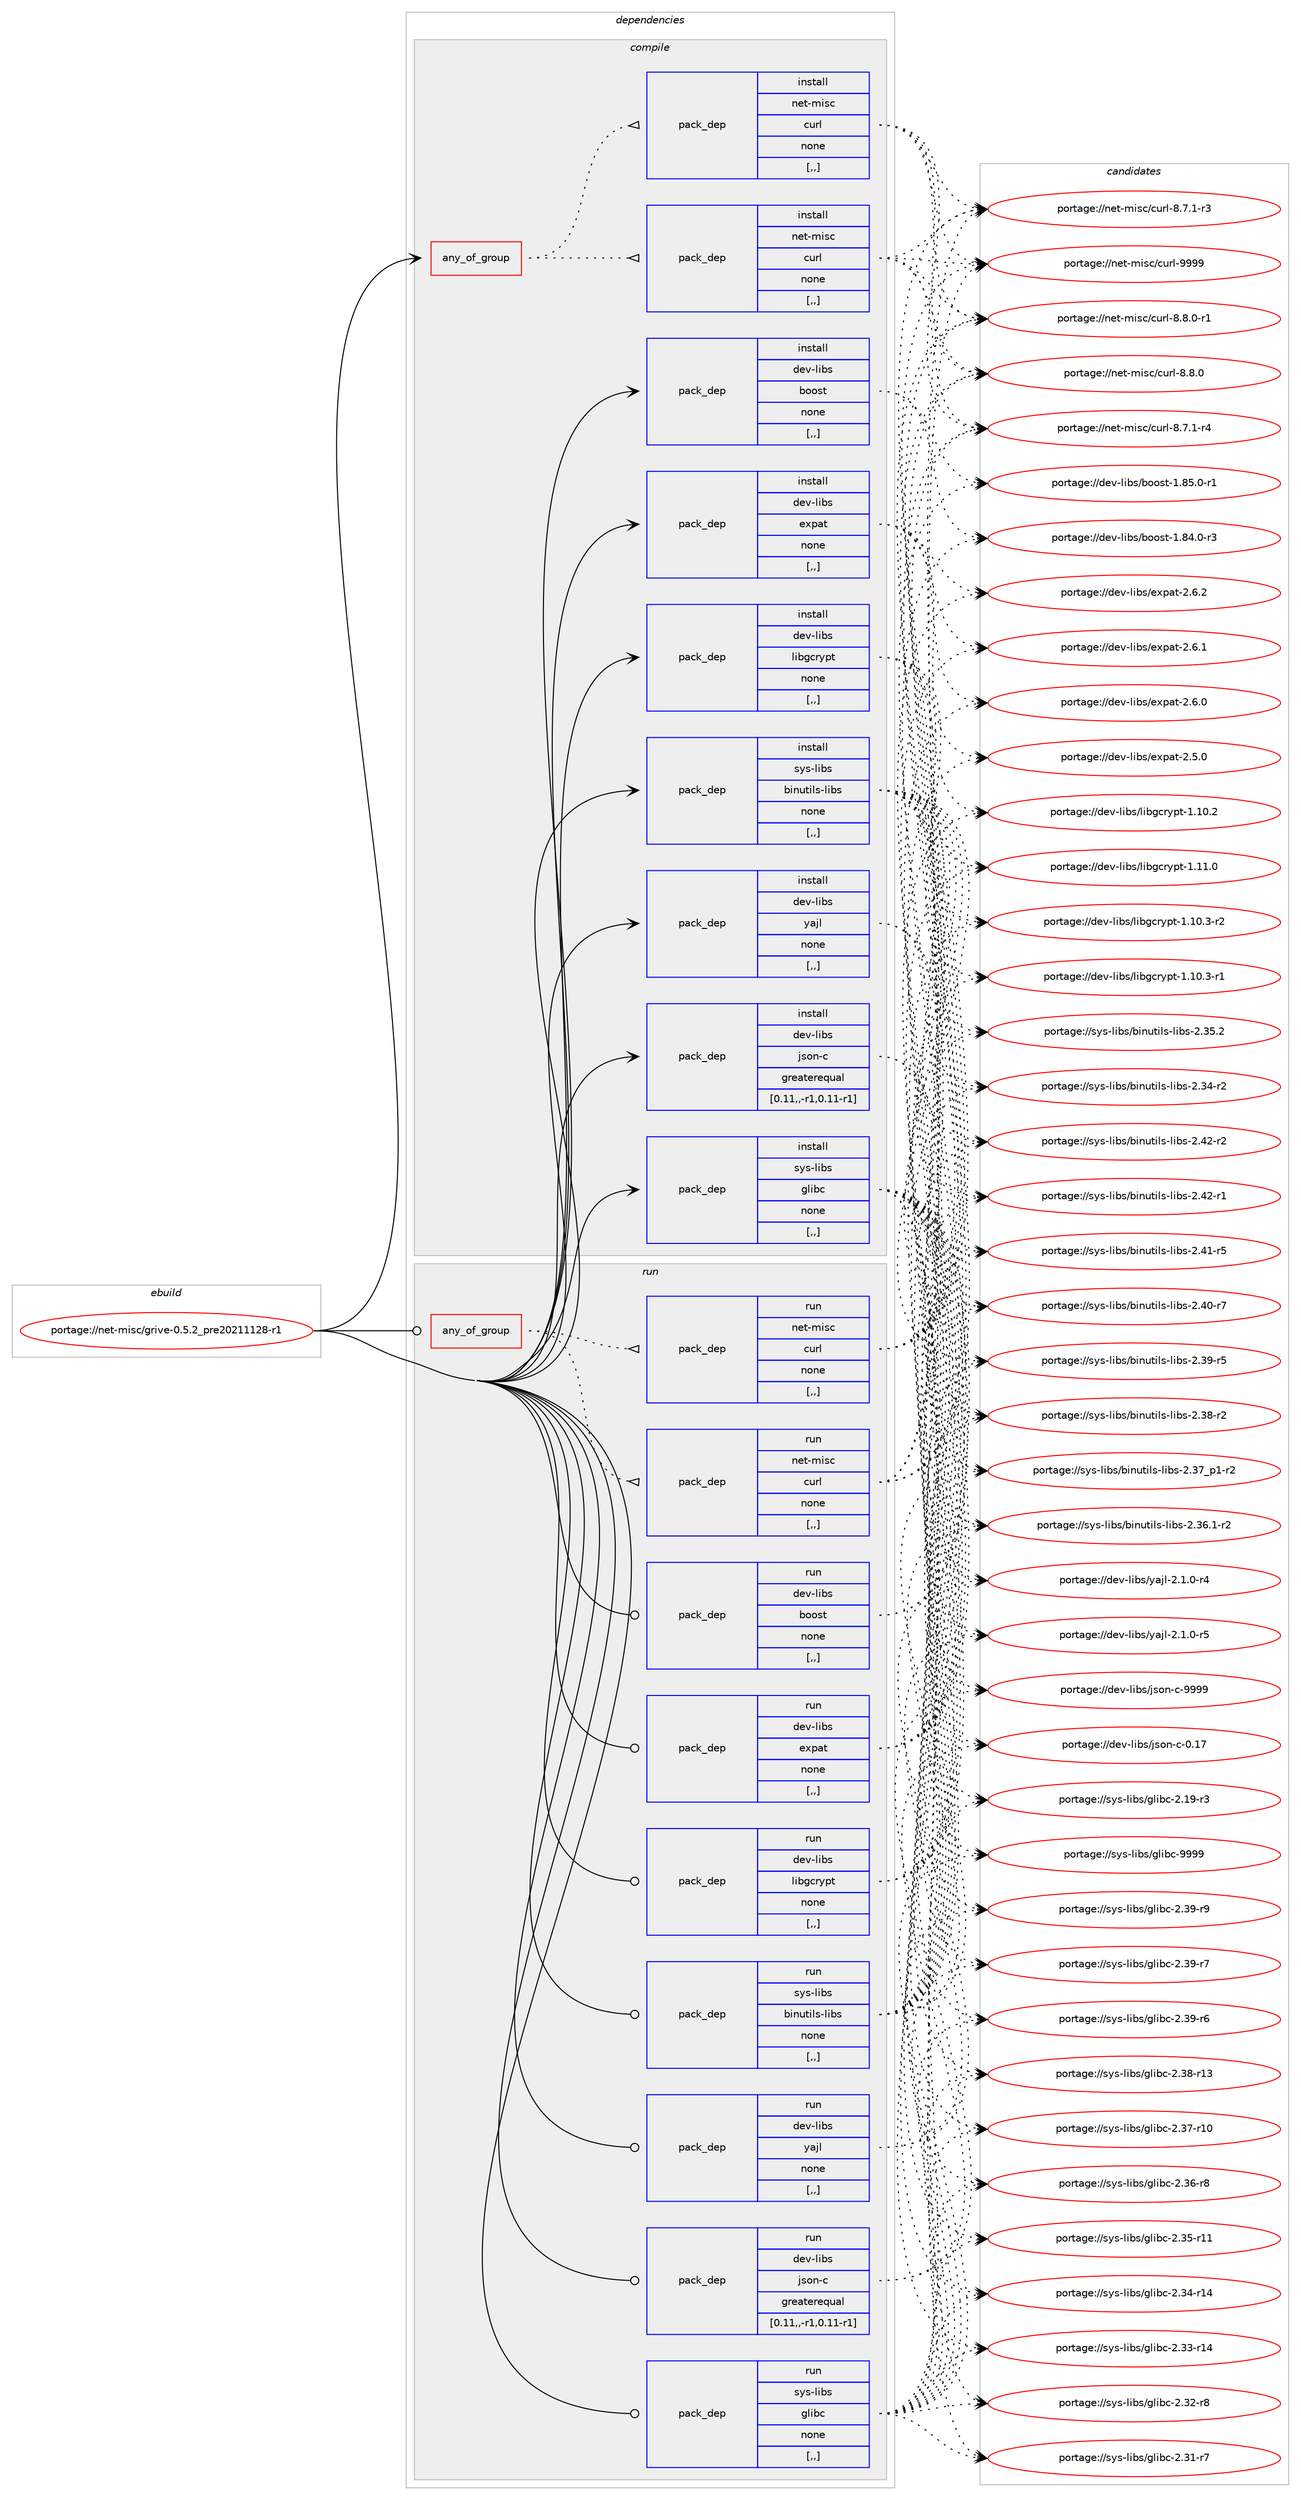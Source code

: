 digraph prolog {

# *************
# Graph options
# *************

newrank=true;
concentrate=true;
compound=true;
graph [rankdir=LR,fontname=Helvetica,fontsize=10,ranksep=1.5];#, ranksep=2.5, nodesep=0.2];
edge  [arrowhead=vee];
node  [fontname=Helvetica,fontsize=10];

# **********
# The ebuild
# **********

subgraph cluster_leftcol {
color=gray;
rank=same;
label=<<i>ebuild</i>>;
id [label="portage://net-misc/grive-0.5.2_pre20211128-r1", color=red, width=4, href="../net-misc/grive-0.5.2_pre20211128-r1.svg"];
}

# ****************
# The dependencies
# ****************

subgraph cluster_midcol {
color=gray;
label=<<i>dependencies</i>>;
subgraph cluster_compile {
fillcolor="#eeeeee";
style=filled;
label=<<i>compile</i>>;
subgraph any2478 {
dependency368251 [label=<<TABLE BORDER="0" CELLBORDER="1" CELLSPACING="0" CELLPADDING="4"><TR><TD CELLPADDING="10">any_of_group</TD></TR></TABLE>>, shape=none, color=red];subgraph pack268533 {
dependency368252 [label=<<TABLE BORDER="0" CELLBORDER="1" CELLSPACING="0" CELLPADDING="4" WIDTH="220"><TR><TD ROWSPAN="6" CELLPADDING="30">pack_dep</TD></TR><TR><TD WIDTH="110">install</TD></TR><TR><TD>net-misc</TD></TR><TR><TD>curl</TD></TR><TR><TD>none</TD></TR><TR><TD>[,,]</TD></TR></TABLE>>, shape=none, color=blue];
}
dependency368251:e -> dependency368252:w [weight=20,style="dotted",arrowhead="oinv"];
subgraph pack268534 {
dependency368253 [label=<<TABLE BORDER="0" CELLBORDER="1" CELLSPACING="0" CELLPADDING="4" WIDTH="220"><TR><TD ROWSPAN="6" CELLPADDING="30">pack_dep</TD></TR><TR><TD WIDTH="110">install</TD></TR><TR><TD>net-misc</TD></TR><TR><TD>curl</TD></TR><TR><TD>none</TD></TR><TR><TD>[,,]</TD></TR></TABLE>>, shape=none, color=blue];
}
dependency368251:e -> dependency368253:w [weight=20,style="dotted",arrowhead="oinv"];
}
id:e -> dependency368251:w [weight=20,style="solid",arrowhead="vee"];
subgraph pack268535 {
dependency368254 [label=<<TABLE BORDER="0" CELLBORDER="1" CELLSPACING="0" CELLPADDING="4" WIDTH="220"><TR><TD ROWSPAN="6" CELLPADDING="30">pack_dep</TD></TR><TR><TD WIDTH="110">install</TD></TR><TR><TD>dev-libs</TD></TR><TR><TD>boost</TD></TR><TR><TD>none</TD></TR><TR><TD>[,,]</TD></TR></TABLE>>, shape=none, color=blue];
}
id:e -> dependency368254:w [weight=20,style="solid",arrowhead="vee"];
subgraph pack268536 {
dependency368255 [label=<<TABLE BORDER="0" CELLBORDER="1" CELLSPACING="0" CELLPADDING="4" WIDTH="220"><TR><TD ROWSPAN="6" CELLPADDING="30">pack_dep</TD></TR><TR><TD WIDTH="110">install</TD></TR><TR><TD>dev-libs</TD></TR><TR><TD>expat</TD></TR><TR><TD>none</TD></TR><TR><TD>[,,]</TD></TR></TABLE>>, shape=none, color=blue];
}
id:e -> dependency368255:w [weight=20,style="solid",arrowhead="vee"];
subgraph pack268537 {
dependency368256 [label=<<TABLE BORDER="0" CELLBORDER="1" CELLSPACING="0" CELLPADDING="4" WIDTH="220"><TR><TD ROWSPAN="6" CELLPADDING="30">pack_dep</TD></TR><TR><TD WIDTH="110">install</TD></TR><TR><TD>dev-libs</TD></TR><TR><TD>json-c</TD></TR><TR><TD>greaterequal</TD></TR><TR><TD>[0.11,,-r1,0.11-r1]</TD></TR></TABLE>>, shape=none, color=blue];
}
id:e -> dependency368256:w [weight=20,style="solid",arrowhead="vee"];
subgraph pack268538 {
dependency368257 [label=<<TABLE BORDER="0" CELLBORDER="1" CELLSPACING="0" CELLPADDING="4" WIDTH="220"><TR><TD ROWSPAN="6" CELLPADDING="30">pack_dep</TD></TR><TR><TD WIDTH="110">install</TD></TR><TR><TD>dev-libs</TD></TR><TR><TD>libgcrypt</TD></TR><TR><TD>none</TD></TR><TR><TD>[,,]</TD></TR></TABLE>>, shape=none, color=blue];
}
id:e -> dependency368257:w [weight=20,style="solid",arrowhead="vee"];
subgraph pack268539 {
dependency368258 [label=<<TABLE BORDER="0" CELLBORDER="1" CELLSPACING="0" CELLPADDING="4" WIDTH="220"><TR><TD ROWSPAN="6" CELLPADDING="30">pack_dep</TD></TR><TR><TD WIDTH="110">install</TD></TR><TR><TD>dev-libs</TD></TR><TR><TD>yajl</TD></TR><TR><TD>none</TD></TR><TR><TD>[,,]</TD></TR></TABLE>>, shape=none, color=blue];
}
id:e -> dependency368258:w [weight=20,style="solid",arrowhead="vee"];
subgraph pack268540 {
dependency368259 [label=<<TABLE BORDER="0" CELLBORDER="1" CELLSPACING="0" CELLPADDING="4" WIDTH="220"><TR><TD ROWSPAN="6" CELLPADDING="30">pack_dep</TD></TR><TR><TD WIDTH="110">install</TD></TR><TR><TD>sys-libs</TD></TR><TR><TD>binutils-libs</TD></TR><TR><TD>none</TD></TR><TR><TD>[,,]</TD></TR></TABLE>>, shape=none, color=blue];
}
id:e -> dependency368259:w [weight=20,style="solid",arrowhead="vee"];
subgraph pack268541 {
dependency368260 [label=<<TABLE BORDER="0" CELLBORDER="1" CELLSPACING="0" CELLPADDING="4" WIDTH="220"><TR><TD ROWSPAN="6" CELLPADDING="30">pack_dep</TD></TR><TR><TD WIDTH="110">install</TD></TR><TR><TD>sys-libs</TD></TR><TR><TD>glibc</TD></TR><TR><TD>none</TD></TR><TR><TD>[,,]</TD></TR></TABLE>>, shape=none, color=blue];
}
id:e -> dependency368260:w [weight=20,style="solid",arrowhead="vee"];
}
subgraph cluster_compileandrun {
fillcolor="#eeeeee";
style=filled;
label=<<i>compile and run</i>>;
}
subgraph cluster_run {
fillcolor="#eeeeee";
style=filled;
label=<<i>run</i>>;
subgraph any2479 {
dependency368261 [label=<<TABLE BORDER="0" CELLBORDER="1" CELLSPACING="0" CELLPADDING="4"><TR><TD CELLPADDING="10">any_of_group</TD></TR></TABLE>>, shape=none, color=red];subgraph pack268542 {
dependency368262 [label=<<TABLE BORDER="0" CELLBORDER="1" CELLSPACING="0" CELLPADDING="4" WIDTH="220"><TR><TD ROWSPAN="6" CELLPADDING="30">pack_dep</TD></TR><TR><TD WIDTH="110">run</TD></TR><TR><TD>net-misc</TD></TR><TR><TD>curl</TD></TR><TR><TD>none</TD></TR><TR><TD>[,,]</TD></TR></TABLE>>, shape=none, color=blue];
}
dependency368261:e -> dependency368262:w [weight=20,style="dotted",arrowhead="oinv"];
subgraph pack268543 {
dependency368263 [label=<<TABLE BORDER="0" CELLBORDER="1" CELLSPACING="0" CELLPADDING="4" WIDTH="220"><TR><TD ROWSPAN="6" CELLPADDING="30">pack_dep</TD></TR><TR><TD WIDTH="110">run</TD></TR><TR><TD>net-misc</TD></TR><TR><TD>curl</TD></TR><TR><TD>none</TD></TR><TR><TD>[,,]</TD></TR></TABLE>>, shape=none, color=blue];
}
dependency368261:e -> dependency368263:w [weight=20,style="dotted",arrowhead="oinv"];
}
id:e -> dependency368261:w [weight=20,style="solid",arrowhead="odot"];
subgraph pack268544 {
dependency368264 [label=<<TABLE BORDER="0" CELLBORDER="1" CELLSPACING="0" CELLPADDING="4" WIDTH="220"><TR><TD ROWSPAN="6" CELLPADDING="30">pack_dep</TD></TR><TR><TD WIDTH="110">run</TD></TR><TR><TD>dev-libs</TD></TR><TR><TD>boost</TD></TR><TR><TD>none</TD></TR><TR><TD>[,,]</TD></TR></TABLE>>, shape=none, color=blue];
}
id:e -> dependency368264:w [weight=20,style="solid",arrowhead="odot"];
subgraph pack268545 {
dependency368265 [label=<<TABLE BORDER="0" CELLBORDER="1" CELLSPACING="0" CELLPADDING="4" WIDTH="220"><TR><TD ROWSPAN="6" CELLPADDING="30">pack_dep</TD></TR><TR><TD WIDTH="110">run</TD></TR><TR><TD>dev-libs</TD></TR><TR><TD>expat</TD></TR><TR><TD>none</TD></TR><TR><TD>[,,]</TD></TR></TABLE>>, shape=none, color=blue];
}
id:e -> dependency368265:w [weight=20,style="solid",arrowhead="odot"];
subgraph pack268546 {
dependency368266 [label=<<TABLE BORDER="0" CELLBORDER="1" CELLSPACING="0" CELLPADDING="4" WIDTH="220"><TR><TD ROWSPAN="6" CELLPADDING="30">pack_dep</TD></TR><TR><TD WIDTH="110">run</TD></TR><TR><TD>dev-libs</TD></TR><TR><TD>json-c</TD></TR><TR><TD>greaterequal</TD></TR><TR><TD>[0.11,,-r1,0.11-r1]</TD></TR></TABLE>>, shape=none, color=blue];
}
id:e -> dependency368266:w [weight=20,style="solid",arrowhead="odot"];
subgraph pack268547 {
dependency368267 [label=<<TABLE BORDER="0" CELLBORDER="1" CELLSPACING="0" CELLPADDING="4" WIDTH="220"><TR><TD ROWSPAN="6" CELLPADDING="30">pack_dep</TD></TR><TR><TD WIDTH="110">run</TD></TR><TR><TD>dev-libs</TD></TR><TR><TD>libgcrypt</TD></TR><TR><TD>none</TD></TR><TR><TD>[,,]</TD></TR></TABLE>>, shape=none, color=blue];
}
id:e -> dependency368267:w [weight=20,style="solid",arrowhead="odot"];
subgraph pack268548 {
dependency368268 [label=<<TABLE BORDER="0" CELLBORDER="1" CELLSPACING="0" CELLPADDING="4" WIDTH="220"><TR><TD ROWSPAN="6" CELLPADDING="30">pack_dep</TD></TR><TR><TD WIDTH="110">run</TD></TR><TR><TD>dev-libs</TD></TR><TR><TD>yajl</TD></TR><TR><TD>none</TD></TR><TR><TD>[,,]</TD></TR></TABLE>>, shape=none, color=blue];
}
id:e -> dependency368268:w [weight=20,style="solid",arrowhead="odot"];
subgraph pack268549 {
dependency368269 [label=<<TABLE BORDER="0" CELLBORDER="1" CELLSPACING="0" CELLPADDING="4" WIDTH="220"><TR><TD ROWSPAN="6" CELLPADDING="30">pack_dep</TD></TR><TR><TD WIDTH="110">run</TD></TR><TR><TD>sys-libs</TD></TR><TR><TD>binutils-libs</TD></TR><TR><TD>none</TD></TR><TR><TD>[,,]</TD></TR></TABLE>>, shape=none, color=blue];
}
id:e -> dependency368269:w [weight=20,style="solid",arrowhead="odot"];
subgraph pack268550 {
dependency368270 [label=<<TABLE BORDER="0" CELLBORDER="1" CELLSPACING="0" CELLPADDING="4" WIDTH="220"><TR><TD ROWSPAN="6" CELLPADDING="30">pack_dep</TD></TR><TR><TD WIDTH="110">run</TD></TR><TR><TD>sys-libs</TD></TR><TR><TD>glibc</TD></TR><TR><TD>none</TD></TR><TR><TD>[,,]</TD></TR></TABLE>>, shape=none, color=blue];
}
id:e -> dependency368270:w [weight=20,style="solid",arrowhead="odot"];
}
}

# **************
# The candidates
# **************

subgraph cluster_choices {
rank=same;
color=gray;
label=<<i>candidates</i>>;

subgraph choice268533 {
color=black;
nodesep=1;
choice110101116451091051159947991171141084557575757 [label="portage://net-misc/curl-9999", color=red, width=4,href="../net-misc/curl-9999.svg"];
choice110101116451091051159947991171141084556465646484511449 [label="portage://net-misc/curl-8.8.0-r1", color=red, width=4,href="../net-misc/curl-8.8.0-r1.svg"];
choice11010111645109105115994799117114108455646564648 [label="portage://net-misc/curl-8.8.0", color=red, width=4,href="../net-misc/curl-8.8.0.svg"];
choice110101116451091051159947991171141084556465546494511452 [label="portage://net-misc/curl-8.7.1-r4", color=red, width=4,href="../net-misc/curl-8.7.1-r4.svg"];
choice110101116451091051159947991171141084556465546494511451 [label="portage://net-misc/curl-8.7.1-r3", color=red, width=4,href="../net-misc/curl-8.7.1-r3.svg"];
dependency368252:e -> choice110101116451091051159947991171141084557575757:w [style=dotted,weight="100"];
dependency368252:e -> choice110101116451091051159947991171141084556465646484511449:w [style=dotted,weight="100"];
dependency368252:e -> choice11010111645109105115994799117114108455646564648:w [style=dotted,weight="100"];
dependency368252:e -> choice110101116451091051159947991171141084556465546494511452:w [style=dotted,weight="100"];
dependency368252:e -> choice110101116451091051159947991171141084556465546494511451:w [style=dotted,weight="100"];
}
subgraph choice268534 {
color=black;
nodesep=1;
choice110101116451091051159947991171141084557575757 [label="portage://net-misc/curl-9999", color=red, width=4,href="../net-misc/curl-9999.svg"];
choice110101116451091051159947991171141084556465646484511449 [label="portage://net-misc/curl-8.8.0-r1", color=red, width=4,href="../net-misc/curl-8.8.0-r1.svg"];
choice11010111645109105115994799117114108455646564648 [label="portage://net-misc/curl-8.8.0", color=red, width=4,href="../net-misc/curl-8.8.0.svg"];
choice110101116451091051159947991171141084556465546494511452 [label="portage://net-misc/curl-8.7.1-r4", color=red, width=4,href="../net-misc/curl-8.7.1-r4.svg"];
choice110101116451091051159947991171141084556465546494511451 [label="portage://net-misc/curl-8.7.1-r3", color=red, width=4,href="../net-misc/curl-8.7.1-r3.svg"];
dependency368253:e -> choice110101116451091051159947991171141084557575757:w [style=dotted,weight="100"];
dependency368253:e -> choice110101116451091051159947991171141084556465646484511449:w [style=dotted,weight="100"];
dependency368253:e -> choice11010111645109105115994799117114108455646564648:w [style=dotted,weight="100"];
dependency368253:e -> choice110101116451091051159947991171141084556465546494511452:w [style=dotted,weight="100"];
dependency368253:e -> choice110101116451091051159947991171141084556465546494511451:w [style=dotted,weight="100"];
}
subgraph choice268535 {
color=black;
nodesep=1;
choice10010111845108105981154798111111115116454946565346484511449 [label="portage://dev-libs/boost-1.85.0-r1", color=red, width=4,href="../dev-libs/boost-1.85.0-r1.svg"];
choice10010111845108105981154798111111115116454946565246484511451 [label="portage://dev-libs/boost-1.84.0-r3", color=red, width=4,href="../dev-libs/boost-1.84.0-r3.svg"];
dependency368254:e -> choice10010111845108105981154798111111115116454946565346484511449:w [style=dotted,weight="100"];
dependency368254:e -> choice10010111845108105981154798111111115116454946565246484511451:w [style=dotted,weight="100"];
}
subgraph choice268536 {
color=black;
nodesep=1;
choice10010111845108105981154710112011297116455046544650 [label="portage://dev-libs/expat-2.6.2", color=red, width=4,href="../dev-libs/expat-2.6.2.svg"];
choice10010111845108105981154710112011297116455046544649 [label="portage://dev-libs/expat-2.6.1", color=red, width=4,href="../dev-libs/expat-2.6.1.svg"];
choice10010111845108105981154710112011297116455046544648 [label="portage://dev-libs/expat-2.6.0", color=red, width=4,href="../dev-libs/expat-2.6.0.svg"];
choice10010111845108105981154710112011297116455046534648 [label="portage://dev-libs/expat-2.5.0", color=red, width=4,href="../dev-libs/expat-2.5.0.svg"];
dependency368255:e -> choice10010111845108105981154710112011297116455046544650:w [style=dotted,weight="100"];
dependency368255:e -> choice10010111845108105981154710112011297116455046544649:w [style=dotted,weight="100"];
dependency368255:e -> choice10010111845108105981154710112011297116455046544648:w [style=dotted,weight="100"];
dependency368255:e -> choice10010111845108105981154710112011297116455046534648:w [style=dotted,weight="100"];
}
subgraph choice268537 {
color=black;
nodesep=1;
choice10010111845108105981154710611511111045994557575757 [label="portage://dev-libs/json-c-9999", color=red, width=4,href="../dev-libs/json-c-9999.svg"];
choice10010111845108105981154710611511111045994548464955 [label="portage://dev-libs/json-c-0.17", color=red, width=4,href="../dev-libs/json-c-0.17.svg"];
dependency368256:e -> choice10010111845108105981154710611511111045994557575757:w [style=dotted,weight="100"];
dependency368256:e -> choice10010111845108105981154710611511111045994548464955:w [style=dotted,weight="100"];
}
subgraph choice268538 {
color=black;
nodesep=1;
choice100101118451081059811547108105981039911412111211645494649494648 [label="portage://dev-libs/libgcrypt-1.11.0", color=red, width=4,href="../dev-libs/libgcrypt-1.11.0.svg"];
choice1001011184510810598115471081059810399114121112116454946494846514511450 [label="portage://dev-libs/libgcrypt-1.10.3-r2", color=red, width=4,href="../dev-libs/libgcrypt-1.10.3-r2.svg"];
choice1001011184510810598115471081059810399114121112116454946494846514511449 [label="portage://dev-libs/libgcrypt-1.10.3-r1", color=red, width=4,href="../dev-libs/libgcrypt-1.10.3-r1.svg"];
choice100101118451081059811547108105981039911412111211645494649484650 [label="portage://dev-libs/libgcrypt-1.10.2", color=red, width=4,href="../dev-libs/libgcrypt-1.10.2.svg"];
dependency368257:e -> choice100101118451081059811547108105981039911412111211645494649494648:w [style=dotted,weight="100"];
dependency368257:e -> choice1001011184510810598115471081059810399114121112116454946494846514511450:w [style=dotted,weight="100"];
dependency368257:e -> choice1001011184510810598115471081059810399114121112116454946494846514511449:w [style=dotted,weight="100"];
dependency368257:e -> choice100101118451081059811547108105981039911412111211645494649484650:w [style=dotted,weight="100"];
}
subgraph choice268539 {
color=black;
nodesep=1;
choice100101118451081059811547121971061084550464946484511453 [label="portage://dev-libs/yajl-2.1.0-r5", color=red, width=4,href="../dev-libs/yajl-2.1.0-r5.svg"];
choice100101118451081059811547121971061084550464946484511452 [label="portage://dev-libs/yajl-2.1.0-r4", color=red, width=4,href="../dev-libs/yajl-2.1.0-r4.svg"];
dependency368258:e -> choice100101118451081059811547121971061084550464946484511453:w [style=dotted,weight="100"];
dependency368258:e -> choice100101118451081059811547121971061084550464946484511452:w [style=dotted,weight="100"];
}
subgraph choice268540 {
color=black;
nodesep=1;
choice11512111545108105981154798105110117116105108115451081059811545504652504511450 [label="portage://sys-libs/binutils-libs-2.42-r2", color=red, width=4,href="../sys-libs/binutils-libs-2.42-r2.svg"];
choice11512111545108105981154798105110117116105108115451081059811545504652504511449 [label="portage://sys-libs/binutils-libs-2.42-r1", color=red, width=4,href="../sys-libs/binutils-libs-2.42-r1.svg"];
choice11512111545108105981154798105110117116105108115451081059811545504652494511453 [label="portage://sys-libs/binutils-libs-2.41-r5", color=red, width=4,href="../sys-libs/binutils-libs-2.41-r5.svg"];
choice11512111545108105981154798105110117116105108115451081059811545504652484511455 [label="portage://sys-libs/binutils-libs-2.40-r7", color=red, width=4,href="../sys-libs/binutils-libs-2.40-r7.svg"];
choice11512111545108105981154798105110117116105108115451081059811545504651574511453 [label="portage://sys-libs/binutils-libs-2.39-r5", color=red, width=4,href="../sys-libs/binutils-libs-2.39-r5.svg"];
choice11512111545108105981154798105110117116105108115451081059811545504651564511450 [label="portage://sys-libs/binutils-libs-2.38-r2", color=red, width=4,href="../sys-libs/binutils-libs-2.38-r2.svg"];
choice115121115451081059811547981051101171161051081154510810598115455046515595112494511450 [label="portage://sys-libs/binutils-libs-2.37_p1-r2", color=red, width=4,href="../sys-libs/binutils-libs-2.37_p1-r2.svg"];
choice115121115451081059811547981051101171161051081154510810598115455046515446494511450 [label="portage://sys-libs/binutils-libs-2.36.1-r2", color=red, width=4,href="../sys-libs/binutils-libs-2.36.1-r2.svg"];
choice11512111545108105981154798105110117116105108115451081059811545504651534650 [label="portage://sys-libs/binutils-libs-2.35.2", color=red, width=4,href="../sys-libs/binutils-libs-2.35.2.svg"];
choice11512111545108105981154798105110117116105108115451081059811545504651524511450 [label="portage://sys-libs/binutils-libs-2.34-r2", color=red, width=4,href="../sys-libs/binutils-libs-2.34-r2.svg"];
dependency368259:e -> choice11512111545108105981154798105110117116105108115451081059811545504652504511450:w [style=dotted,weight="100"];
dependency368259:e -> choice11512111545108105981154798105110117116105108115451081059811545504652504511449:w [style=dotted,weight="100"];
dependency368259:e -> choice11512111545108105981154798105110117116105108115451081059811545504652494511453:w [style=dotted,weight="100"];
dependency368259:e -> choice11512111545108105981154798105110117116105108115451081059811545504652484511455:w [style=dotted,weight="100"];
dependency368259:e -> choice11512111545108105981154798105110117116105108115451081059811545504651574511453:w [style=dotted,weight="100"];
dependency368259:e -> choice11512111545108105981154798105110117116105108115451081059811545504651564511450:w [style=dotted,weight="100"];
dependency368259:e -> choice115121115451081059811547981051101171161051081154510810598115455046515595112494511450:w [style=dotted,weight="100"];
dependency368259:e -> choice115121115451081059811547981051101171161051081154510810598115455046515446494511450:w [style=dotted,weight="100"];
dependency368259:e -> choice11512111545108105981154798105110117116105108115451081059811545504651534650:w [style=dotted,weight="100"];
dependency368259:e -> choice11512111545108105981154798105110117116105108115451081059811545504651524511450:w [style=dotted,weight="100"];
}
subgraph choice268541 {
color=black;
nodesep=1;
choice11512111545108105981154710310810598994557575757 [label="portage://sys-libs/glibc-9999", color=red, width=4,href="../sys-libs/glibc-9999.svg"];
choice115121115451081059811547103108105989945504651574511457 [label="portage://sys-libs/glibc-2.39-r9", color=red, width=4,href="../sys-libs/glibc-2.39-r9.svg"];
choice115121115451081059811547103108105989945504651574511455 [label="portage://sys-libs/glibc-2.39-r7", color=red, width=4,href="../sys-libs/glibc-2.39-r7.svg"];
choice115121115451081059811547103108105989945504651574511454 [label="portage://sys-libs/glibc-2.39-r6", color=red, width=4,href="../sys-libs/glibc-2.39-r6.svg"];
choice11512111545108105981154710310810598994550465156451144951 [label="portage://sys-libs/glibc-2.38-r13", color=red, width=4,href="../sys-libs/glibc-2.38-r13.svg"];
choice11512111545108105981154710310810598994550465155451144948 [label="portage://sys-libs/glibc-2.37-r10", color=red, width=4,href="../sys-libs/glibc-2.37-r10.svg"];
choice115121115451081059811547103108105989945504651544511456 [label="portage://sys-libs/glibc-2.36-r8", color=red, width=4,href="../sys-libs/glibc-2.36-r8.svg"];
choice11512111545108105981154710310810598994550465153451144949 [label="portage://sys-libs/glibc-2.35-r11", color=red, width=4,href="../sys-libs/glibc-2.35-r11.svg"];
choice11512111545108105981154710310810598994550465152451144952 [label="portage://sys-libs/glibc-2.34-r14", color=red, width=4,href="../sys-libs/glibc-2.34-r14.svg"];
choice11512111545108105981154710310810598994550465151451144952 [label="portage://sys-libs/glibc-2.33-r14", color=red, width=4,href="../sys-libs/glibc-2.33-r14.svg"];
choice115121115451081059811547103108105989945504651504511456 [label="portage://sys-libs/glibc-2.32-r8", color=red, width=4,href="../sys-libs/glibc-2.32-r8.svg"];
choice115121115451081059811547103108105989945504651494511455 [label="portage://sys-libs/glibc-2.31-r7", color=red, width=4,href="../sys-libs/glibc-2.31-r7.svg"];
choice115121115451081059811547103108105989945504649574511451 [label="portage://sys-libs/glibc-2.19-r3", color=red, width=4,href="../sys-libs/glibc-2.19-r3.svg"];
dependency368260:e -> choice11512111545108105981154710310810598994557575757:w [style=dotted,weight="100"];
dependency368260:e -> choice115121115451081059811547103108105989945504651574511457:w [style=dotted,weight="100"];
dependency368260:e -> choice115121115451081059811547103108105989945504651574511455:w [style=dotted,weight="100"];
dependency368260:e -> choice115121115451081059811547103108105989945504651574511454:w [style=dotted,weight="100"];
dependency368260:e -> choice11512111545108105981154710310810598994550465156451144951:w [style=dotted,weight="100"];
dependency368260:e -> choice11512111545108105981154710310810598994550465155451144948:w [style=dotted,weight="100"];
dependency368260:e -> choice115121115451081059811547103108105989945504651544511456:w [style=dotted,weight="100"];
dependency368260:e -> choice11512111545108105981154710310810598994550465153451144949:w [style=dotted,weight="100"];
dependency368260:e -> choice11512111545108105981154710310810598994550465152451144952:w [style=dotted,weight="100"];
dependency368260:e -> choice11512111545108105981154710310810598994550465151451144952:w [style=dotted,weight="100"];
dependency368260:e -> choice115121115451081059811547103108105989945504651504511456:w [style=dotted,weight="100"];
dependency368260:e -> choice115121115451081059811547103108105989945504651494511455:w [style=dotted,weight="100"];
dependency368260:e -> choice115121115451081059811547103108105989945504649574511451:w [style=dotted,weight="100"];
}
subgraph choice268542 {
color=black;
nodesep=1;
choice110101116451091051159947991171141084557575757 [label="portage://net-misc/curl-9999", color=red, width=4,href="../net-misc/curl-9999.svg"];
choice110101116451091051159947991171141084556465646484511449 [label="portage://net-misc/curl-8.8.0-r1", color=red, width=4,href="../net-misc/curl-8.8.0-r1.svg"];
choice11010111645109105115994799117114108455646564648 [label="portage://net-misc/curl-8.8.0", color=red, width=4,href="../net-misc/curl-8.8.0.svg"];
choice110101116451091051159947991171141084556465546494511452 [label="portage://net-misc/curl-8.7.1-r4", color=red, width=4,href="../net-misc/curl-8.7.1-r4.svg"];
choice110101116451091051159947991171141084556465546494511451 [label="portage://net-misc/curl-8.7.1-r3", color=red, width=4,href="../net-misc/curl-8.7.1-r3.svg"];
dependency368262:e -> choice110101116451091051159947991171141084557575757:w [style=dotted,weight="100"];
dependency368262:e -> choice110101116451091051159947991171141084556465646484511449:w [style=dotted,weight="100"];
dependency368262:e -> choice11010111645109105115994799117114108455646564648:w [style=dotted,weight="100"];
dependency368262:e -> choice110101116451091051159947991171141084556465546494511452:w [style=dotted,weight="100"];
dependency368262:e -> choice110101116451091051159947991171141084556465546494511451:w [style=dotted,weight="100"];
}
subgraph choice268543 {
color=black;
nodesep=1;
choice110101116451091051159947991171141084557575757 [label="portage://net-misc/curl-9999", color=red, width=4,href="../net-misc/curl-9999.svg"];
choice110101116451091051159947991171141084556465646484511449 [label="portage://net-misc/curl-8.8.0-r1", color=red, width=4,href="../net-misc/curl-8.8.0-r1.svg"];
choice11010111645109105115994799117114108455646564648 [label="portage://net-misc/curl-8.8.0", color=red, width=4,href="../net-misc/curl-8.8.0.svg"];
choice110101116451091051159947991171141084556465546494511452 [label="portage://net-misc/curl-8.7.1-r4", color=red, width=4,href="../net-misc/curl-8.7.1-r4.svg"];
choice110101116451091051159947991171141084556465546494511451 [label="portage://net-misc/curl-8.7.1-r3", color=red, width=4,href="../net-misc/curl-8.7.1-r3.svg"];
dependency368263:e -> choice110101116451091051159947991171141084557575757:w [style=dotted,weight="100"];
dependency368263:e -> choice110101116451091051159947991171141084556465646484511449:w [style=dotted,weight="100"];
dependency368263:e -> choice11010111645109105115994799117114108455646564648:w [style=dotted,weight="100"];
dependency368263:e -> choice110101116451091051159947991171141084556465546494511452:w [style=dotted,weight="100"];
dependency368263:e -> choice110101116451091051159947991171141084556465546494511451:w [style=dotted,weight="100"];
}
subgraph choice268544 {
color=black;
nodesep=1;
choice10010111845108105981154798111111115116454946565346484511449 [label="portage://dev-libs/boost-1.85.0-r1", color=red, width=4,href="../dev-libs/boost-1.85.0-r1.svg"];
choice10010111845108105981154798111111115116454946565246484511451 [label="portage://dev-libs/boost-1.84.0-r3", color=red, width=4,href="../dev-libs/boost-1.84.0-r3.svg"];
dependency368264:e -> choice10010111845108105981154798111111115116454946565346484511449:w [style=dotted,weight="100"];
dependency368264:e -> choice10010111845108105981154798111111115116454946565246484511451:w [style=dotted,weight="100"];
}
subgraph choice268545 {
color=black;
nodesep=1;
choice10010111845108105981154710112011297116455046544650 [label="portage://dev-libs/expat-2.6.2", color=red, width=4,href="../dev-libs/expat-2.6.2.svg"];
choice10010111845108105981154710112011297116455046544649 [label="portage://dev-libs/expat-2.6.1", color=red, width=4,href="../dev-libs/expat-2.6.1.svg"];
choice10010111845108105981154710112011297116455046544648 [label="portage://dev-libs/expat-2.6.0", color=red, width=4,href="../dev-libs/expat-2.6.0.svg"];
choice10010111845108105981154710112011297116455046534648 [label="portage://dev-libs/expat-2.5.0", color=red, width=4,href="../dev-libs/expat-2.5.0.svg"];
dependency368265:e -> choice10010111845108105981154710112011297116455046544650:w [style=dotted,weight="100"];
dependency368265:e -> choice10010111845108105981154710112011297116455046544649:w [style=dotted,weight="100"];
dependency368265:e -> choice10010111845108105981154710112011297116455046544648:w [style=dotted,weight="100"];
dependency368265:e -> choice10010111845108105981154710112011297116455046534648:w [style=dotted,weight="100"];
}
subgraph choice268546 {
color=black;
nodesep=1;
choice10010111845108105981154710611511111045994557575757 [label="portage://dev-libs/json-c-9999", color=red, width=4,href="../dev-libs/json-c-9999.svg"];
choice10010111845108105981154710611511111045994548464955 [label="portage://dev-libs/json-c-0.17", color=red, width=4,href="../dev-libs/json-c-0.17.svg"];
dependency368266:e -> choice10010111845108105981154710611511111045994557575757:w [style=dotted,weight="100"];
dependency368266:e -> choice10010111845108105981154710611511111045994548464955:w [style=dotted,weight="100"];
}
subgraph choice268547 {
color=black;
nodesep=1;
choice100101118451081059811547108105981039911412111211645494649494648 [label="portage://dev-libs/libgcrypt-1.11.0", color=red, width=4,href="../dev-libs/libgcrypt-1.11.0.svg"];
choice1001011184510810598115471081059810399114121112116454946494846514511450 [label="portage://dev-libs/libgcrypt-1.10.3-r2", color=red, width=4,href="../dev-libs/libgcrypt-1.10.3-r2.svg"];
choice1001011184510810598115471081059810399114121112116454946494846514511449 [label="portage://dev-libs/libgcrypt-1.10.3-r1", color=red, width=4,href="../dev-libs/libgcrypt-1.10.3-r1.svg"];
choice100101118451081059811547108105981039911412111211645494649484650 [label="portage://dev-libs/libgcrypt-1.10.2", color=red, width=4,href="../dev-libs/libgcrypt-1.10.2.svg"];
dependency368267:e -> choice100101118451081059811547108105981039911412111211645494649494648:w [style=dotted,weight="100"];
dependency368267:e -> choice1001011184510810598115471081059810399114121112116454946494846514511450:w [style=dotted,weight="100"];
dependency368267:e -> choice1001011184510810598115471081059810399114121112116454946494846514511449:w [style=dotted,weight="100"];
dependency368267:e -> choice100101118451081059811547108105981039911412111211645494649484650:w [style=dotted,weight="100"];
}
subgraph choice268548 {
color=black;
nodesep=1;
choice100101118451081059811547121971061084550464946484511453 [label="portage://dev-libs/yajl-2.1.0-r5", color=red, width=4,href="../dev-libs/yajl-2.1.0-r5.svg"];
choice100101118451081059811547121971061084550464946484511452 [label="portage://dev-libs/yajl-2.1.0-r4", color=red, width=4,href="../dev-libs/yajl-2.1.0-r4.svg"];
dependency368268:e -> choice100101118451081059811547121971061084550464946484511453:w [style=dotted,weight="100"];
dependency368268:e -> choice100101118451081059811547121971061084550464946484511452:w [style=dotted,weight="100"];
}
subgraph choice268549 {
color=black;
nodesep=1;
choice11512111545108105981154798105110117116105108115451081059811545504652504511450 [label="portage://sys-libs/binutils-libs-2.42-r2", color=red, width=4,href="../sys-libs/binutils-libs-2.42-r2.svg"];
choice11512111545108105981154798105110117116105108115451081059811545504652504511449 [label="portage://sys-libs/binutils-libs-2.42-r1", color=red, width=4,href="../sys-libs/binutils-libs-2.42-r1.svg"];
choice11512111545108105981154798105110117116105108115451081059811545504652494511453 [label="portage://sys-libs/binutils-libs-2.41-r5", color=red, width=4,href="../sys-libs/binutils-libs-2.41-r5.svg"];
choice11512111545108105981154798105110117116105108115451081059811545504652484511455 [label="portage://sys-libs/binutils-libs-2.40-r7", color=red, width=4,href="../sys-libs/binutils-libs-2.40-r7.svg"];
choice11512111545108105981154798105110117116105108115451081059811545504651574511453 [label="portage://sys-libs/binutils-libs-2.39-r5", color=red, width=4,href="../sys-libs/binutils-libs-2.39-r5.svg"];
choice11512111545108105981154798105110117116105108115451081059811545504651564511450 [label="portage://sys-libs/binutils-libs-2.38-r2", color=red, width=4,href="../sys-libs/binutils-libs-2.38-r2.svg"];
choice115121115451081059811547981051101171161051081154510810598115455046515595112494511450 [label="portage://sys-libs/binutils-libs-2.37_p1-r2", color=red, width=4,href="../sys-libs/binutils-libs-2.37_p1-r2.svg"];
choice115121115451081059811547981051101171161051081154510810598115455046515446494511450 [label="portage://sys-libs/binutils-libs-2.36.1-r2", color=red, width=4,href="../sys-libs/binutils-libs-2.36.1-r2.svg"];
choice11512111545108105981154798105110117116105108115451081059811545504651534650 [label="portage://sys-libs/binutils-libs-2.35.2", color=red, width=4,href="../sys-libs/binutils-libs-2.35.2.svg"];
choice11512111545108105981154798105110117116105108115451081059811545504651524511450 [label="portage://sys-libs/binutils-libs-2.34-r2", color=red, width=4,href="../sys-libs/binutils-libs-2.34-r2.svg"];
dependency368269:e -> choice11512111545108105981154798105110117116105108115451081059811545504652504511450:w [style=dotted,weight="100"];
dependency368269:e -> choice11512111545108105981154798105110117116105108115451081059811545504652504511449:w [style=dotted,weight="100"];
dependency368269:e -> choice11512111545108105981154798105110117116105108115451081059811545504652494511453:w [style=dotted,weight="100"];
dependency368269:e -> choice11512111545108105981154798105110117116105108115451081059811545504652484511455:w [style=dotted,weight="100"];
dependency368269:e -> choice11512111545108105981154798105110117116105108115451081059811545504651574511453:w [style=dotted,weight="100"];
dependency368269:e -> choice11512111545108105981154798105110117116105108115451081059811545504651564511450:w [style=dotted,weight="100"];
dependency368269:e -> choice115121115451081059811547981051101171161051081154510810598115455046515595112494511450:w [style=dotted,weight="100"];
dependency368269:e -> choice115121115451081059811547981051101171161051081154510810598115455046515446494511450:w [style=dotted,weight="100"];
dependency368269:e -> choice11512111545108105981154798105110117116105108115451081059811545504651534650:w [style=dotted,weight="100"];
dependency368269:e -> choice11512111545108105981154798105110117116105108115451081059811545504651524511450:w [style=dotted,weight="100"];
}
subgraph choice268550 {
color=black;
nodesep=1;
choice11512111545108105981154710310810598994557575757 [label="portage://sys-libs/glibc-9999", color=red, width=4,href="../sys-libs/glibc-9999.svg"];
choice115121115451081059811547103108105989945504651574511457 [label="portage://sys-libs/glibc-2.39-r9", color=red, width=4,href="../sys-libs/glibc-2.39-r9.svg"];
choice115121115451081059811547103108105989945504651574511455 [label="portage://sys-libs/glibc-2.39-r7", color=red, width=4,href="../sys-libs/glibc-2.39-r7.svg"];
choice115121115451081059811547103108105989945504651574511454 [label="portage://sys-libs/glibc-2.39-r6", color=red, width=4,href="../sys-libs/glibc-2.39-r6.svg"];
choice11512111545108105981154710310810598994550465156451144951 [label="portage://sys-libs/glibc-2.38-r13", color=red, width=4,href="../sys-libs/glibc-2.38-r13.svg"];
choice11512111545108105981154710310810598994550465155451144948 [label="portage://sys-libs/glibc-2.37-r10", color=red, width=4,href="../sys-libs/glibc-2.37-r10.svg"];
choice115121115451081059811547103108105989945504651544511456 [label="portage://sys-libs/glibc-2.36-r8", color=red, width=4,href="../sys-libs/glibc-2.36-r8.svg"];
choice11512111545108105981154710310810598994550465153451144949 [label="portage://sys-libs/glibc-2.35-r11", color=red, width=4,href="../sys-libs/glibc-2.35-r11.svg"];
choice11512111545108105981154710310810598994550465152451144952 [label="portage://sys-libs/glibc-2.34-r14", color=red, width=4,href="../sys-libs/glibc-2.34-r14.svg"];
choice11512111545108105981154710310810598994550465151451144952 [label="portage://sys-libs/glibc-2.33-r14", color=red, width=4,href="../sys-libs/glibc-2.33-r14.svg"];
choice115121115451081059811547103108105989945504651504511456 [label="portage://sys-libs/glibc-2.32-r8", color=red, width=4,href="../sys-libs/glibc-2.32-r8.svg"];
choice115121115451081059811547103108105989945504651494511455 [label="portage://sys-libs/glibc-2.31-r7", color=red, width=4,href="../sys-libs/glibc-2.31-r7.svg"];
choice115121115451081059811547103108105989945504649574511451 [label="portage://sys-libs/glibc-2.19-r3", color=red, width=4,href="../sys-libs/glibc-2.19-r3.svg"];
dependency368270:e -> choice11512111545108105981154710310810598994557575757:w [style=dotted,weight="100"];
dependency368270:e -> choice115121115451081059811547103108105989945504651574511457:w [style=dotted,weight="100"];
dependency368270:e -> choice115121115451081059811547103108105989945504651574511455:w [style=dotted,weight="100"];
dependency368270:e -> choice115121115451081059811547103108105989945504651574511454:w [style=dotted,weight="100"];
dependency368270:e -> choice11512111545108105981154710310810598994550465156451144951:w [style=dotted,weight="100"];
dependency368270:e -> choice11512111545108105981154710310810598994550465155451144948:w [style=dotted,weight="100"];
dependency368270:e -> choice115121115451081059811547103108105989945504651544511456:w [style=dotted,weight="100"];
dependency368270:e -> choice11512111545108105981154710310810598994550465153451144949:w [style=dotted,weight="100"];
dependency368270:e -> choice11512111545108105981154710310810598994550465152451144952:w [style=dotted,weight="100"];
dependency368270:e -> choice11512111545108105981154710310810598994550465151451144952:w [style=dotted,weight="100"];
dependency368270:e -> choice115121115451081059811547103108105989945504651504511456:w [style=dotted,weight="100"];
dependency368270:e -> choice115121115451081059811547103108105989945504651494511455:w [style=dotted,weight="100"];
dependency368270:e -> choice115121115451081059811547103108105989945504649574511451:w [style=dotted,weight="100"];
}
}

}
